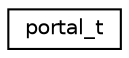 digraph "Graphical Class Hierarchy"
{
 // INTERACTIVE_SVG=YES
  edge [fontname="Helvetica",fontsize="10",labelfontname="Helvetica",labelfontsize="10"];
  node [fontname="Helvetica",fontsize="10",shape=record];
  rankdir="LR";
  Node1 [label="portal_t",height=0.2,width=0.4,color="black", fillcolor="white", style="filled",URL="$_world_8h.html#structportal__t"];
}
